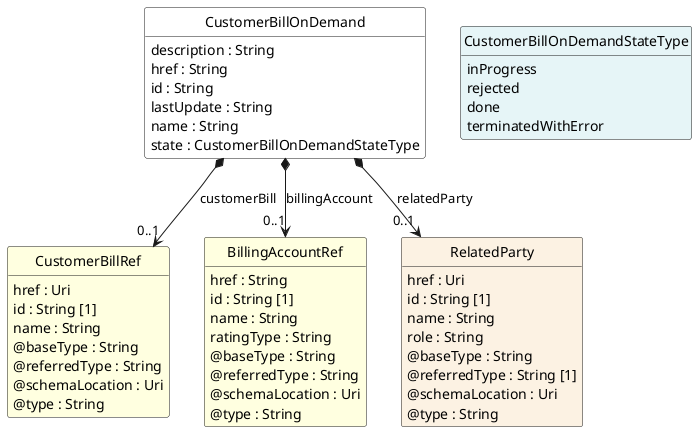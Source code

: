 @startuml
hide circle
hide methods
hide stereotype
show <<Enumeration>> stereotype
skinparam class {
   BackgroundColor<<Enumeration>> #E6F5F7
   BackgroundColor<<Ref>> #FFFFE0
   BackgroundColor<<Pivot>> #FFFFFFF
   BackgroundColor<<SimpleType>> #E2F0DA
   BackgroundColor #FCF2E3
}

class CustomerBillOnDemand <<Pivot>> {
    description : String
    href : String
    id : String
    lastUpdate : String
    name : String
    state : CustomerBillOnDemandStateType
}

class CustomerBillRef  <<Ref>> {
    href : Uri
    id : String [1]
    name : String
    @baseType : String
    @referredType : String
    @schemaLocation : Uri
    @type : String
}

class CustomerBillOnDemandStateType <<Enumeration>> {
    inProgress
    rejected
    done
    terminatedWithError
}

class BillingAccountRef  <<Ref>> {
    href : String
    id : String [1]
    name : String
    ratingType : String
    @baseType : String
    @referredType : String
    @schemaLocation : Uri
    @type : String
}

class RelatedParty  {
    href : Uri
    id : String [1]
    name : String
    role : String
    @baseType : String
    @referredType : String [1]
    @schemaLocation : Uri
    @type : String
}

CustomerBillOnDemand -right[hidden]-> CustomerBillOnDemandStateType

CustomerBillOnDemand *-->  "0..1" BillingAccountRef : billingAccount

CustomerBillOnDemand *-->  "0..1" RelatedParty : relatedParty

CustomerBillOnDemand *-->  "0..1" CustomerBillRef : customerBill

@enduml